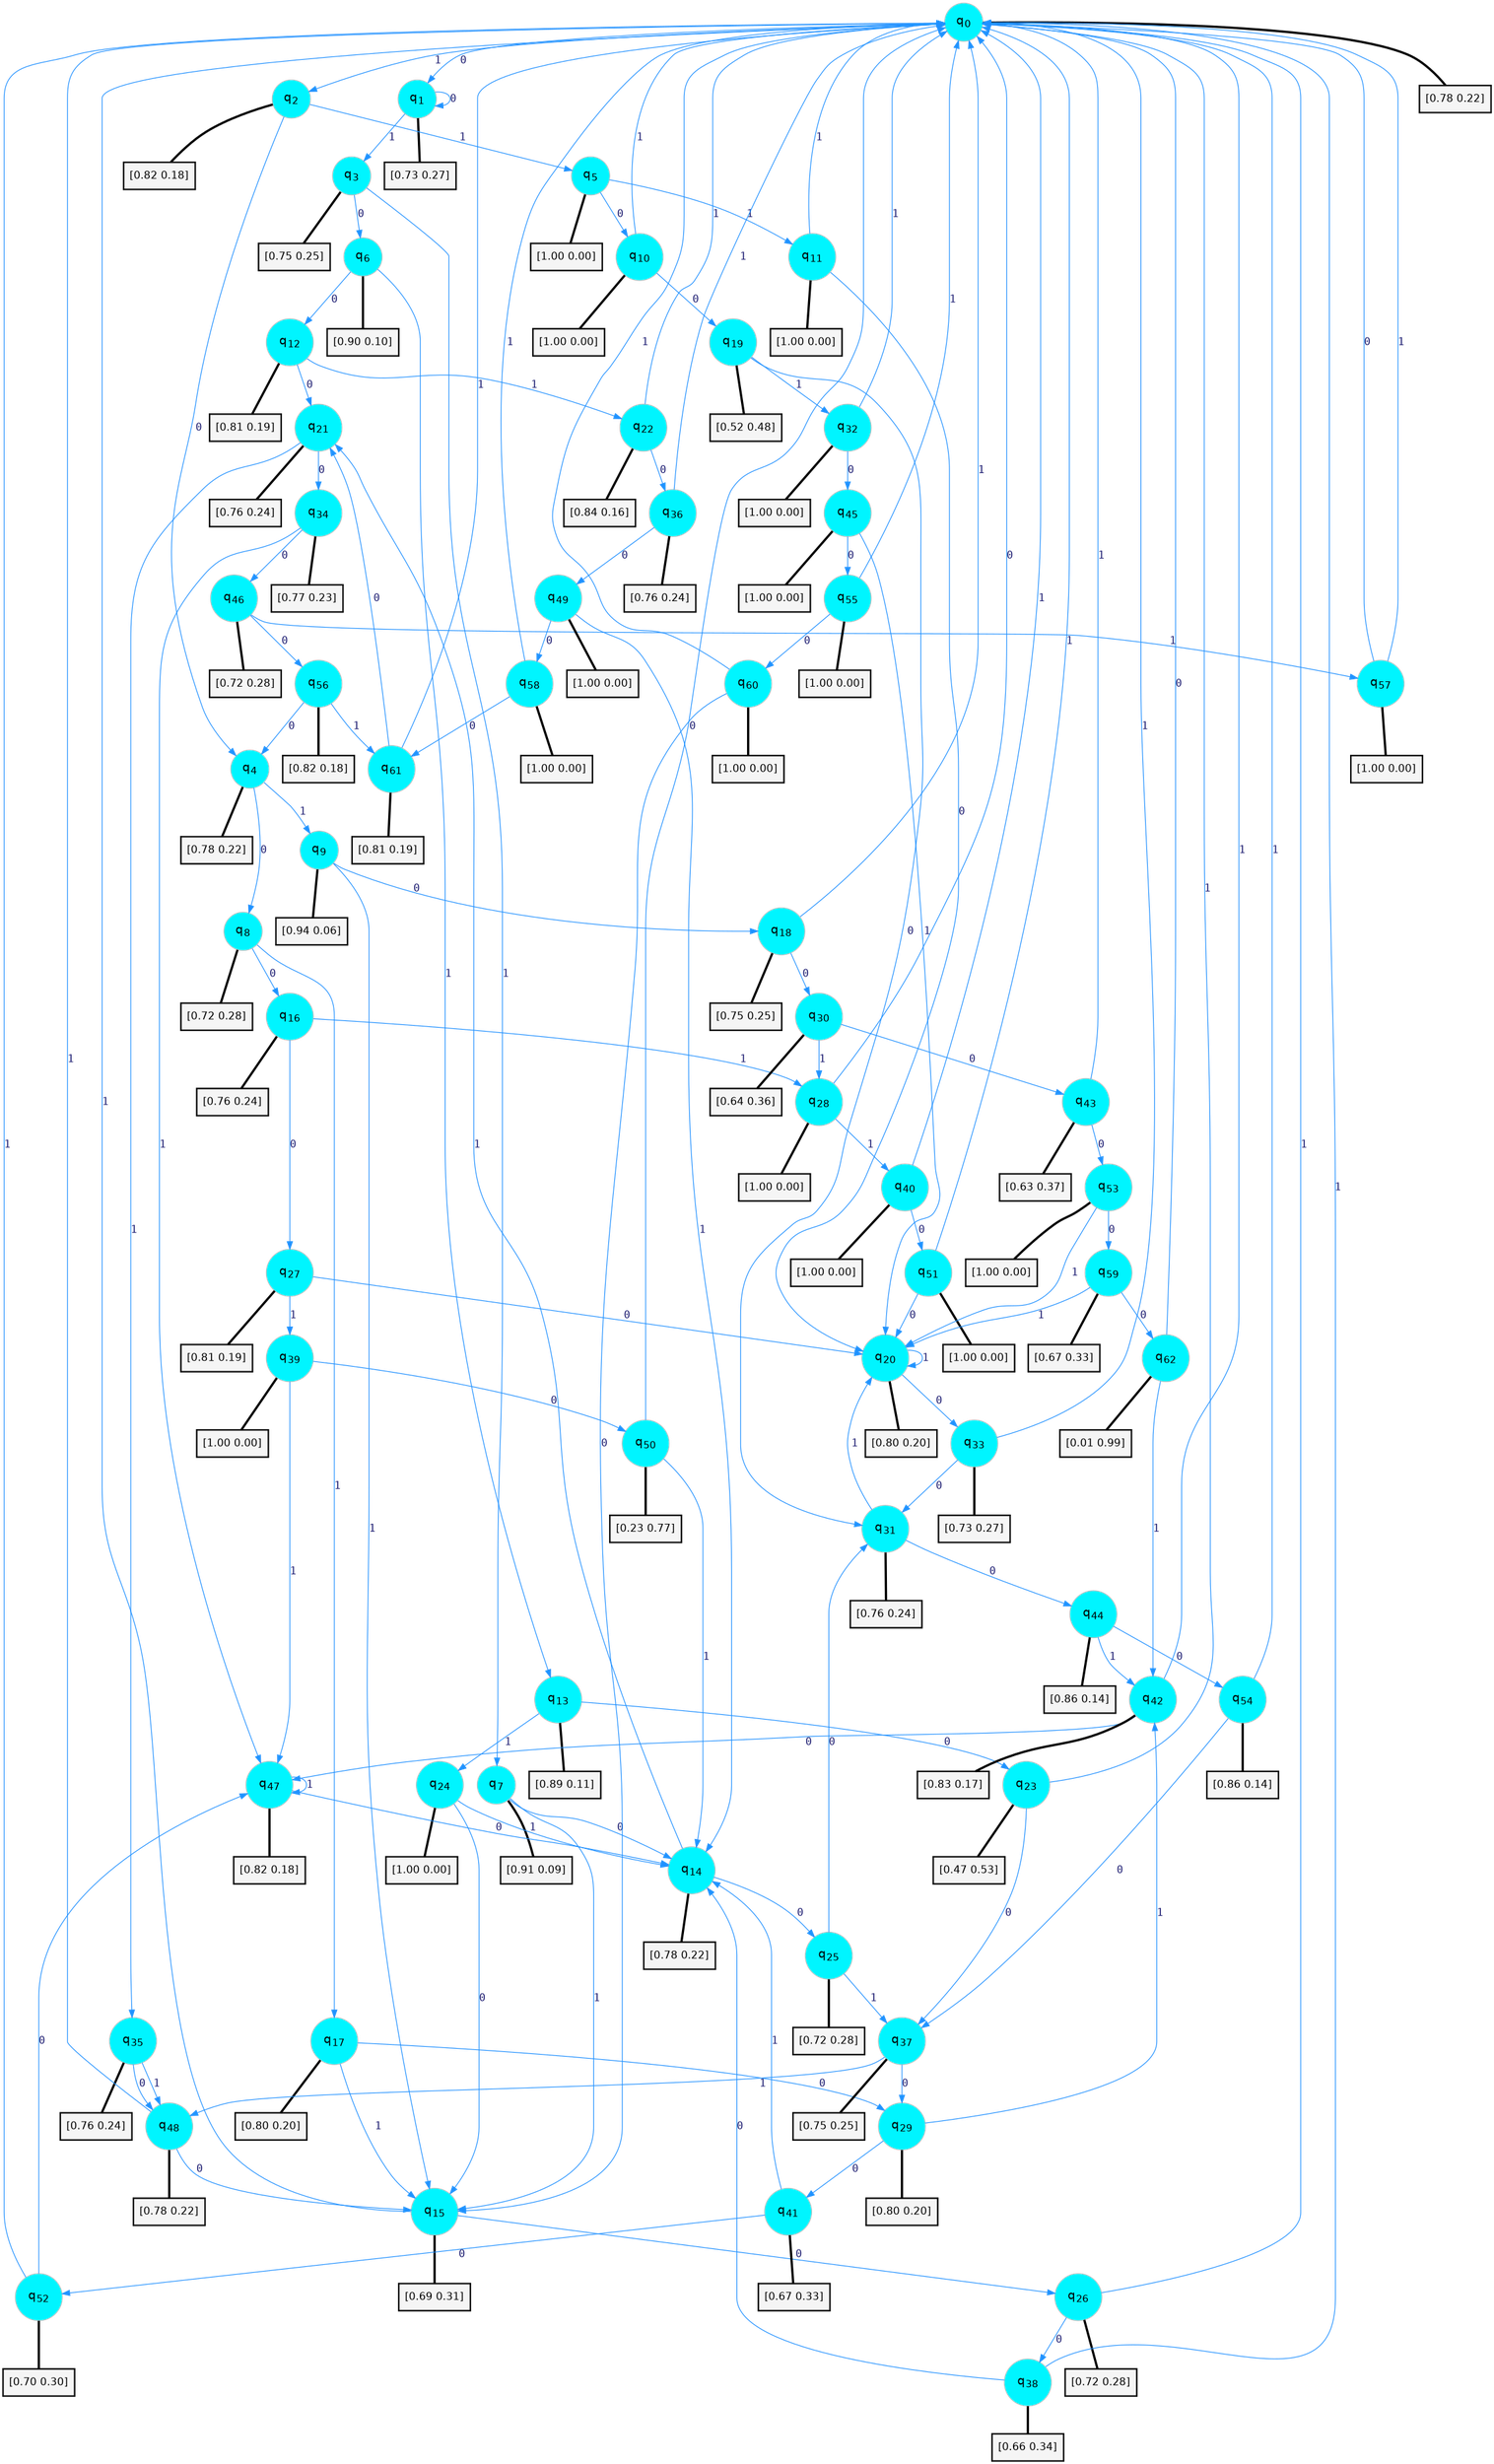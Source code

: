 digraph G {
graph [
bgcolor=transparent, dpi=300, rankdir=TD, size="40,25"];
node [
color=gray, fillcolor=turquoise1, fontcolor=black, fontname=Helvetica, fontsize=16, fontweight=bold, shape=circle, style=filled];
edge [
arrowsize=1, color=dodgerblue1, fontcolor=midnightblue, fontname=courier, fontweight=bold, penwidth=1, style=solid, weight=20];
0[label=<q<SUB>0</SUB>>];
1[label=<q<SUB>1</SUB>>];
2[label=<q<SUB>2</SUB>>];
3[label=<q<SUB>3</SUB>>];
4[label=<q<SUB>4</SUB>>];
5[label=<q<SUB>5</SUB>>];
6[label=<q<SUB>6</SUB>>];
7[label=<q<SUB>7</SUB>>];
8[label=<q<SUB>8</SUB>>];
9[label=<q<SUB>9</SUB>>];
10[label=<q<SUB>10</SUB>>];
11[label=<q<SUB>11</SUB>>];
12[label=<q<SUB>12</SUB>>];
13[label=<q<SUB>13</SUB>>];
14[label=<q<SUB>14</SUB>>];
15[label=<q<SUB>15</SUB>>];
16[label=<q<SUB>16</SUB>>];
17[label=<q<SUB>17</SUB>>];
18[label=<q<SUB>18</SUB>>];
19[label=<q<SUB>19</SUB>>];
20[label=<q<SUB>20</SUB>>];
21[label=<q<SUB>21</SUB>>];
22[label=<q<SUB>22</SUB>>];
23[label=<q<SUB>23</SUB>>];
24[label=<q<SUB>24</SUB>>];
25[label=<q<SUB>25</SUB>>];
26[label=<q<SUB>26</SUB>>];
27[label=<q<SUB>27</SUB>>];
28[label=<q<SUB>28</SUB>>];
29[label=<q<SUB>29</SUB>>];
30[label=<q<SUB>30</SUB>>];
31[label=<q<SUB>31</SUB>>];
32[label=<q<SUB>32</SUB>>];
33[label=<q<SUB>33</SUB>>];
34[label=<q<SUB>34</SUB>>];
35[label=<q<SUB>35</SUB>>];
36[label=<q<SUB>36</SUB>>];
37[label=<q<SUB>37</SUB>>];
38[label=<q<SUB>38</SUB>>];
39[label=<q<SUB>39</SUB>>];
40[label=<q<SUB>40</SUB>>];
41[label=<q<SUB>41</SUB>>];
42[label=<q<SUB>42</SUB>>];
43[label=<q<SUB>43</SUB>>];
44[label=<q<SUB>44</SUB>>];
45[label=<q<SUB>45</SUB>>];
46[label=<q<SUB>46</SUB>>];
47[label=<q<SUB>47</SUB>>];
48[label=<q<SUB>48</SUB>>];
49[label=<q<SUB>49</SUB>>];
50[label=<q<SUB>50</SUB>>];
51[label=<q<SUB>51</SUB>>];
52[label=<q<SUB>52</SUB>>];
53[label=<q<SUB>53</SUB>>];
54[label=<q<SUB>54</SUB>>];
55[label=<q<SUB>55</SUB>>];
56[label=<q<SUB>56</SUB>>];
57[label=<q<SUB>57</SUB>>];
58[label=<q<SUB>58</SUB>>];
59[label=<q<SUB>59</SUB>>];
60[label=<q<SUB>60</SUB>>];
61[label=<q<SUB>61</SUB>>];
62[label=<q<SUB>62</SUB>>];
63[label="[0.78 0.22]", shape=box,fontcolor=black, fontname=Helvetica, fontsize=14, penwidth=2, fillcolor=whitesmoke,color=black];
64[label="[0.73 0.27]", shape=box,fontcolor=black, fontname=Helvetica, fontsize=14, penwidth=2, fillcolor=whitesmoke,color=black];
65[label="[0.82 0.18]", shape=box,fontcolor=black, fontname=Helvetica, fontsize=14, penwidth=2, fillcolor=whitesmoke,color=black];
66[label="[0.75 0.25]", shape=box,fontcolor=black, fontname=Helvetica, fontsize=14, penwidth=2, fillcolor=whitesmoke,color=black];
67[label="[0.78 0.22]", shape=box,fontcolor=black, fontname=Helvetica, fontsize=14, penwidth=2, fillcolor=whitesmoke,color=black];
68[label="[1.00 0.00]", shape=box,fontcolor=black, fontname=Helvetica, fontsize=14, penwidth=2, fillcolor=whitesmoke,color=black];
69[label="[0.90 0.10]", shape=box,fontcolor=black, fontname=Helvetica, fontsize=14, penwidth=2, fillcolor=whitesmoke,color=black];
70[label="[0.91 0.09]", shape=box,fontcolor=black, fontname=Helvetica, fontsize=14, penwidth=2, fillcolor=whitesmoke,color=black];
71[label="[0.72 0.28]", shape=box,fontcolor=black, fontname=Helvetica, fontsize=14, penwidth=2, fillcolor=whitesmoke,color=black];
72[label="[0.94 0.06]", shape=box,fontcolor=black, fontname=Helvetica, fontsize=14, penwidth=2, fillcolor=whitesmoke,color=black];
73[label="[1.00 0.00]", shape=box,fontcolor=black, fontname=Helvetica, fontsize=14, penwidth=2, fillcolor=whitesmoke,color=black];
74[label="[1.00 0.00]", shape=box,fontcolor=black, fontname=Helvetica, fontsize=14, penwidth=2, fillcolor=whitesmoke,color=black];
75[label="[0.81 0.19]", shape=box,fontcolor=black, fontname=Helvetica, fontsize=14, penwidth=2, fillcolor=whitesmoke,color=black];
76[label="[0.89 0.11]", shape=box,fontcolor=black, fontname=Helvetica, fontsize=14, penwidth=2, fillcolor=whitesmoke,color=black];
77[label="[0.78 0.22]", shape=box,fontcolor=black, fontname=Helvetica, fontsize=14, penwidth=2, fillcolor=whitesmoke,color=black];
78[label="[0.69 0.31]", shape=box,fontcolor=black, fontname=Helvetica, fontsize=14, penwidth=2, fillcolor=whitesmoke,color=black];
79[label="[0.76 0.24]", shape=box,fontcolor=black, fontname=Helvetica, fontsize=14, penwidth=2, fillcolor=whitesmoke,color=black];
80[label="[0.80 0.20]", shape=box,fontcolor=black, fontname=Helvetica, fontsize=14, penwidth=2, fillcolor=whitesmoke,color=black];
81[label="[0.75 0.25]", shape=box,fontcolor=black, fontname=Helvetica, fontsize=14, penwidth=2, fillcolor=whitesmoke,color=black];
82[label="[0.52 0.48]", shape=box,fontcolor=black, fontname=Helvetica, fontsize=14, penwidth=2, fillcolor=whitesmoke,color=black];
83[label="[0.80 0.20]", shape=box,fontcolor=black, fontname=Helvetica, fontsize=14, penwidth=2, fillcolor=whitesmoke,color=black];
84[label="[0.76 0.24]", shape=box,fontcolor=black, fontname=Helvetica, fontsize=14, penwidth=2, fillcolor=whitesmoke,color=black];
85[label="[0.84 0.16]", shape=box,fontcolor=black, fontname=Helvetica, fontsize=14, penwidth=2, fillcolor=whitesmoke,color=black];
86[label="[0.47 0.53]", shape=box,fontcolor=black, fontname=Helvetica, fontsize=14, penwidth=2, fillcolor=whitesmoke,color=black];
87[label="[1.00 0.00]", shape=box,fontcolor=black, fontname=Helvetica, fontsize=14, penwidth=2, fillcolor=whitesmoke,color=black];
88[label="[0.72 0.28]", shape=box,fontcolor=black, fontname=Helvetica, fontsize=14, penwidth=2, fillcolor=whitesmoke,color=black];
89[label="[0.72 0.28]", shape=box,fontcolor=black, fontname=Helvetica, fontsize=14, penwidth=2, fillcolor=whitesmoke,color=black];
90[label="[0.81 0.19]", shape=box,fontcolor=black, fontname=Helvetica, fontsize=14, penwidth=2, fillcolor=whitesmoke,color=black];
91[label="[1.00 0.00]", shape=box,fontcolor=black, fontname=Helvetica, fontsize=14, penwidth=2, fillcolor=whitesmoke,color=black];
92[label="[0.80 0.20]", shape=box,fontcolor=black, fontname=Helvetica, fontsize=14, penwidth=2, fillcolor=whitesmoke,color=black];
93[label="[0.64 0.36]", shape=box,fontcolor=black, fontname=Helvetica, fontsize=14, penwidth=2, fillcolor=whitesmoke,color=black];
94[label="[0.76 0.24]", shape=box,fontcolor=black, fontname=Helvetica, fontsize=14, penwidth=2, fillcolor=whitesmoke,color=black];
95[label="[1.00 0.00]", shape=box,fontcolor=black, fontname=Helvetica, fontsize=14, penwidth=2, fillcolor=whitesmoke,color=black];
96[label="[0.73 0.27]", shape=box,fontcolor=black, fontname=Helvetica, fontsize=14, penwidth=2, fillcolor=whitesmoke,color=black];
97[label="[0.77 0.23]", shape=box,fontcolor=black, fontname=Helvetica, fontsize=14, penwidth=2, fillcolor=whitesmoke,color=black];
98[label="[0.76 0.24]", shape=box,fontcolor=black, fontname=Helvetica, fontsize=14, penwidth=2, fillcolor=whitesmoke,color=black];
99[label="[0.76 0.24]", shape=box,fontcolor=black, fontname=Helvetica, fontsize=14, penwidth=2, fillcolor=whitesmoke,color=black];
100[label="[0.75 0.25]", shape=box,fontcolor=black, fontname=Helvetica, fontsize=14, penwidth=2, fillcolor=whitesmoke,color=black];
101[label="[0.66 0.34]", shape=box,fontcolor=black, fontname=Helvetica, fontsize=14, penwidth=2, fillcolor=whitesmoke,color=black];
102[label="[1.00 0.00]", shape=box,fontcolor=black, fontname=Helvetica, fontsize=14, penwidth=2, fillcolor=whitesmoke,color=black];
103[label="[1.00 0.00]", shape=box,fontcolor=black, fontname=Helvetica, fontsize=14, penwidth=2, fillcolor=whitesmoke,color=black];
104[label="[0.67 0.33]", shape=box,fontcolor=black, fontname=Helvetica, fontsize=14, penwidth=2, fillcolor=whitesmoke,color=black];
105[label="[0.83 0.17]", shape=box,fontcolor=black, fontname=Helvetica, fontsize=14, penwidth=2, fillcolor=whitesmoke,color=black];
106[label="[0.63 0.37]", shape=box,fontcolor=black, fontname=Helvetica, fontsize=14, penwidth=2, fillcolor=whitesmoke,color=black];
107[label="[0.86 0.14]", shape=box,fontcolor=black, fontname=Helvetica, fontsize=14, penwidth=2, fillcolor=whitesmoke,color=black];
108[label="[1.00 0.00]", shape=box,fontcolor=black, fontname=Helvetica, fontsize=14, penwidth=2, fillcolor=whitesmoke,color=black];
109[label="[0.72 0.28]", shape=box,fontcolor=black, fontname=Helvetica, fontsize=14, penwidth=2, fillcolor=whitesmoke,color=black];
110[label="[0.82 0.18]", shape=box,fontcolor=black, fontname=Helvetica, fontsize=14, penwidth=2, fillcolor=whitesmoke,color=black];
111[label="[0.78 0.22]", shape=box,fontcolor=black, fontname=Helvetica, fontsize=14, penwidth=2, fillcolor=whitesmoke,color=black];
112[label="[1.00 0.00]", shape=box,fontcolor=black, fontname=Helvetica, fontsize=14, penwidth=2, fillcolor=whitesmoke,color=black];
113[label="[0.23 0.77]", shape=box,fontcolor=black, fontname=Helvetica, fontsize=14, penwidth=2, fillcolor=whitesmoke,color=black];
114[label="[1.00 0.00]", shape=box,fontcolor=black, fontname=Helvetica, fontsize=14, penwidth=2, fillcolor=whitesmoke,color=black];
115[label="[0.70 0.30]", shape=box,fontcolor=black, fontname=Helvetica, fontsize=14, penwidth=2, fillcolor=whitesmoke,color=black];
116[label="[1.00 0.00]", shape=box,fontcolor=black, fontname=Helvetica, fontsize=14, penwidth=2, fillcolor=whitesmoke,color=black];
117[label="[0.86 0.14]", shape=box,fontcolor=black, fontname=Helvetica, fontsize=14, penwidth=2, fillcolor=whitesmoke,color=black];
118[label="[1.00 0.00]", shape=box,fontcolor=black, fontname=Helvetica, fontsize=14, penwidth=2, fillcolor=whitesmoke,color=black];
119[label="[0.82 0.18]", shape=box,fontcolor=black, fontname=Helvetica, fontsize=14, penwidth=2, fillcolor=whitesmoke,color=black];
120[label="[1.00 0.00]", shape=box,fontcolor=black, fontname=Helvetica, fontsize=14, penwidth=2, fillcolor=whitesmoke,color=black];
121[label="[1.00 0.00]", shape=box,fontcolor=black, fontname=Helvetica, fontsize=14, penwidth=2, fillcolor=whitesmoke,color=black];
122[label="[0.67 0.33]", shape=box,fontcolor=black, fontname=Helvetica, fontsize=14, penwidth=2, fillcolor=whitesmoke,color=black];
123[label="[1.00 0.00]", shape=box,fontcolor=black, fontname=Helvetica, fontsize=14, penwidth=2, fillcolor=whitesmoke,color=black];
124[label="[0.81 0.19]", shape=box,fontcolor=black, fontname=Helvetica, fontsize=14, penwidth=2, fillcolor=whitesmoke,color=black];
125[label="[0.01 0.99]", shape=box,fontcolor=black, fontname=Helvetica, fontsize=14, penwidth=2, fillcolor=whitesmoke,color=black];
0->1 [label=0];
0->2 [label=1];
0->63 [arrowhead=none, penwidth=3,color=black];
1->1 [label=0];
1->3 [label=1];
1->64 [arrowhead=none, penwidth=3,color=black];
2->4 [label=0];
2->5 [label=1];
2->65 [arrowhead=none, penwidth=3,color=black];
3->6 [label=0];
3->7 [label=1];
3->66 [arrowhead=none, penwidth=3,color=black];
4->8 [label=0];
4->9 [label=1];
4->67 [arrowhead=none, penwidth=3,color=black];
5->10 [label=0];
5->11 [label=1];
5->68 [arrowhead=none, penwidth=3,color=black];
6->12 [label=0];
6->13 [label=1];
6->69 [arrowhead=none, penwidth=3,color=black];
7->14 [label=0];
7->15 [label=1];
7->70 [arrowhead=none, penwidth=3,color=black];
8->16 [label=0];
8->17 [label=1];
8->71 [arrowhead=none, penwidth=3,color=black];
9->18 [label=0];
9->15 [label=1];
9->72 [arrowhead=none, penwidth=3,color=black];
10->19 [label=0];
10->0 [label=1];
10->73 [arrowhead=none, penwidth=3,color=black];
11->20 [label=0];
11->0 [label=1];
11->74 [arrowhead=none, penwidth=3,color=black];
12->21 [label=0];
12->22 [label=1];
12->75 [arrowhead=none, penwidth=3,color=black];
13->23 [label=0];
13->24 [label=1];
13->76 [arrowhead=none, penwidth=3,color=black];
14->25 [label=0];
14->21 [label=1];
14->77 [arrowhead=none, penwidth=3,color=black];
15->26 [label=0];
15->0 [label=1];
15->78 [arrowhead=none, penwidth=3,color=black];
16->27 [label=0];
16->28 [label=1];
16->79 [arrowhead=none, penwidth=3,color=black];
17->29 [label=0];
17->15 [label=1];
17->80 [arrowhead=none, penwidth=3,color=black];
18->30 [label=0];
18->0 [label=1];
18->81 [arrowhead=none, penwidth=3,color=black];
19->31 [label=0];
19->32 [label=1];
19->82 [arrowhead=none, penwidth=3,color=black];
20->33 [label=0];
20->20 [label=1];
20->83 [arrowhead=none, penwidth=3,color=black];
21->34 [label=0];
21->35 [label=1];
21->84 [arrowhead=none, penwidth=3,color=black];
22->36 [label=0];
22->0 [label=1];
22->85 [arrowhead=none, penwidth=3,color=black];
23->37 [label=0];
23->0 [label=1];
23->86 [arrowhead=none, penwidth=3,color=black];
24->15 [label=0];
24->14 [label=1];
24->87 [arrowhead=none, penwidth=3,color=black];
25->31 [label=0];
25->37 [label=1];
25->88 [arrowhead=none, penwidth=3,color=black];
26->38 [label=0];
26->0 [label=1];
26->89 [arrowhead=none, penwidth=3,color=black];
27->20 [label=0];
27->39 [label=1];
27->90 [arrowhead=none, penwidth=3,color=black];
28->0 [label=0];
28->40 [label=1];
28->91 [arrowhead=none, penwidth=3,color=black];
29->41 [label=0];
29->42 [label=1];
29->92 [arrowhead=none, penwidth=3,color=black];
30->43 [label=0];
30->28 [label=1];
30->93 [arrowhead=none, penwidth=3,color=black];
31->44 [label=0];
31->20 [label=1];
31->94 [arrowhead=none, penwidth=3,color=black];
32->45 [label=0];
32->0 [label=1];
32->95 [arrowhead=none, penwidth=3,color=black];
33->31 [label=0];
33->0 [label=1];
33->96 [arrowhead=none, penwidth=3,color=black];
34->46 [label=0];
34->47 [label=1];
34->97 [arrowhead=none, penwidth=3,color=black];
35->48 [label=0];
35->48 [label=1];
35->98 [arrowhead=none, penwidth=3,color=black];
36->49 [label=0];
36->0 [label=1];
36->99 [arrowhead=none, penwidth=3,color=black];
37->29 [label=0];
37->48 [label=1];
37->100 [arrowhead=none, penwidth=3,color=black];
38->14 [label=0];
38->0 [label=1];
38->101 [arrowhead=none, penwidth=3,color=black];
39->50 [label=0];
39->47 [label=1];
39->102 [arrowhead=none, penwidth=3,color=black];
40->51 [label=0];
40->0 [label=1];
40->103 [arrowhead=none, penwidth=3,color=black];
41->52 [label=0];
41->14 [label=1];
41->104 [arrowhead=none, penwidth=3,color=black];
42->47 [label=0];
42->0 [label=1];
42->105 [arrowhead=none, penwidth=3,color=black];
43->53 [label=0];
43->0 [label=1];
43->106 [arrowhead=none, penwidth=3,color=black];
44->54 [label=0];
44->42 [label=1];
44->107 [arrowhead=none, penwidth=3,color=black];
45->55 [label=0];
45->20 [label=1];
45->108 [arrowhead=none, penwidth=3,color=black];
46->56 [label=0];
46->57 [label=1];
46->109 [arrowhead=none, penwidth=3,color=black];
47->14 [label=0];
47->47 [label=1];
47->110 [arrowhead=none, penwidth=3,color=black];
48->15 [label=0];
48->0 [label=1];
48->111 [arrowhead=none, penwidth=3,color=black];
49->58 [label=0];
49->14 [label=1];
49->112 [arrowhead=none, penwidth=3,color=black];
50->0 [label=0];
50->14 [label=1];
50->113 [arrowhead=none, penwidth=3,color=black];
51->20 [label=0];
51->0 [label=1];
51->114 [arrowhead=none, penwidth=3,color=black];
52->47 [label=0];
52->0 [label=1];
52->115 [arrowhead=none, penwidth=3,color=black];
53->59 [label=0];
53->20 [label=1];
53->116 [arrowhead=none, penwidth=3,color=black];
54->37 [label=0];
54->0 [label=1];
54->117 [arrowhead=none, penwidth=3,color=black];
55->60 [label=0];
55->0 [label=1];
55->118 [arrowhead=none, penwidth=3,color=black];
56->4 [label=0];
56->61 [label=1];
56->119 [arrowhead=none, penwidth=3,color=black];
57->0 [label=0];
57->0 [label=1];
57->120 [arrowhead=none, penwidth=3,color=black];
58->61 [label=0];
58->0 [label=1];
58->121 [arrowhead=none, penwidth=3,color=black];
59->62 [label=0];
59->20 [label=1];
59->122 [arrowhead=none, penwidth=3,color=black];
60->15 [label=0];
60->0 [label=1];
60->123 [arrowhead=none, penwidth=3,color=black];
61->21 [label=0];
61->0 [label=1];
61->124 [arrowhead=none, penwidth=3,color=black];
62->0 [label=0];
62->42 [label=1];
62->125 [arrowhead=none, penwidth=3,color=black];
}
